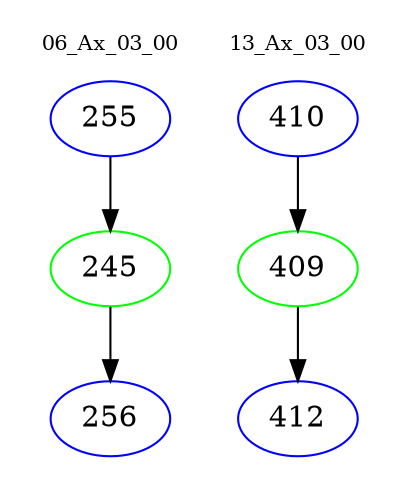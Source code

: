 digraph{
subgraph cluster_0 {
color = white
label = "06_Ax_03_00";
fontsize=10;
T0_255 [label="255", color="blue"]
T0_255 -> T0_245 [color="black"]
T0_245 [label="245", color="green"]
T0_245 -> T0_256 [color="black"]
T0_256 [label="256", color="blue"]
}
subgraph cluster_1 {
color = white
label = "13_Ax_03_00";
fontsize=10;
T1_410 [label="410", color="blue"]
T1_410 -> T1_409 [color="black"]
T1_409 [label="409", color="green"]
T1_409 -> T1_412 [color="black"]
T1_412 [label="412", color="blue"]
}
}
